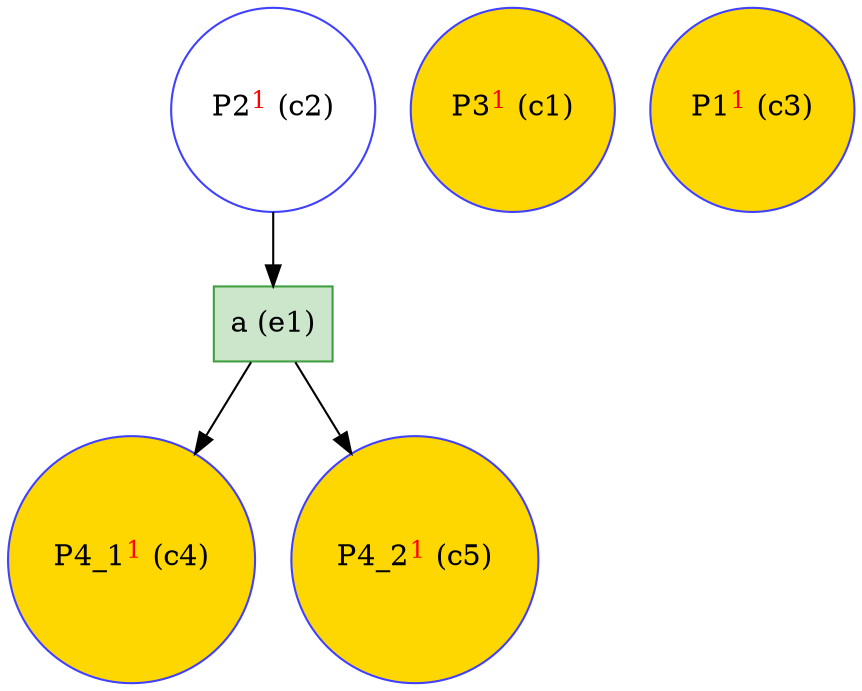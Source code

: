 digraph test {
  c2 -> e1;
  e1 -> c4;
  e1 -> c5;
  c1 [color="#4040ff" fillcolor="gold" label= <P3<FONT COLOR="red"><SUP>1</SUP></FONT>&nbsp;(c1)> shape=circle style=filled];
  c2 [color="#4040ff" fillcolor="transparent" label= <P2<FONT COLOR="red"><SUP>1</SUP></FONT>&nbsp;(c2)> shape=circle style=filled];
  c3 [color="#4040ff" fillcolor="gold" label= <P1<FONT COLOR="red"><SUP>1</SUP></FONT>&nbsp;(c3)> shape=circle style=filled];
  c4 [color="#4040ff" fillcolor="gold" label= <P4_1<FONT COLOR="red"><SUP>1</SUP></FONT>&nbsp;(c4)> shape=circle style=filled];
  c5 [color="#4040ff" fillcolor="gold" label= <P4_2<FONT COLOR="red"><SUP>1</SUP></FONT>&nbsp;(c5)> shape=circle style=filled];
  e1 [color="#409f40" fillcolor="#cce6cc" label="a (e1)" shape=box style=filled];
}
